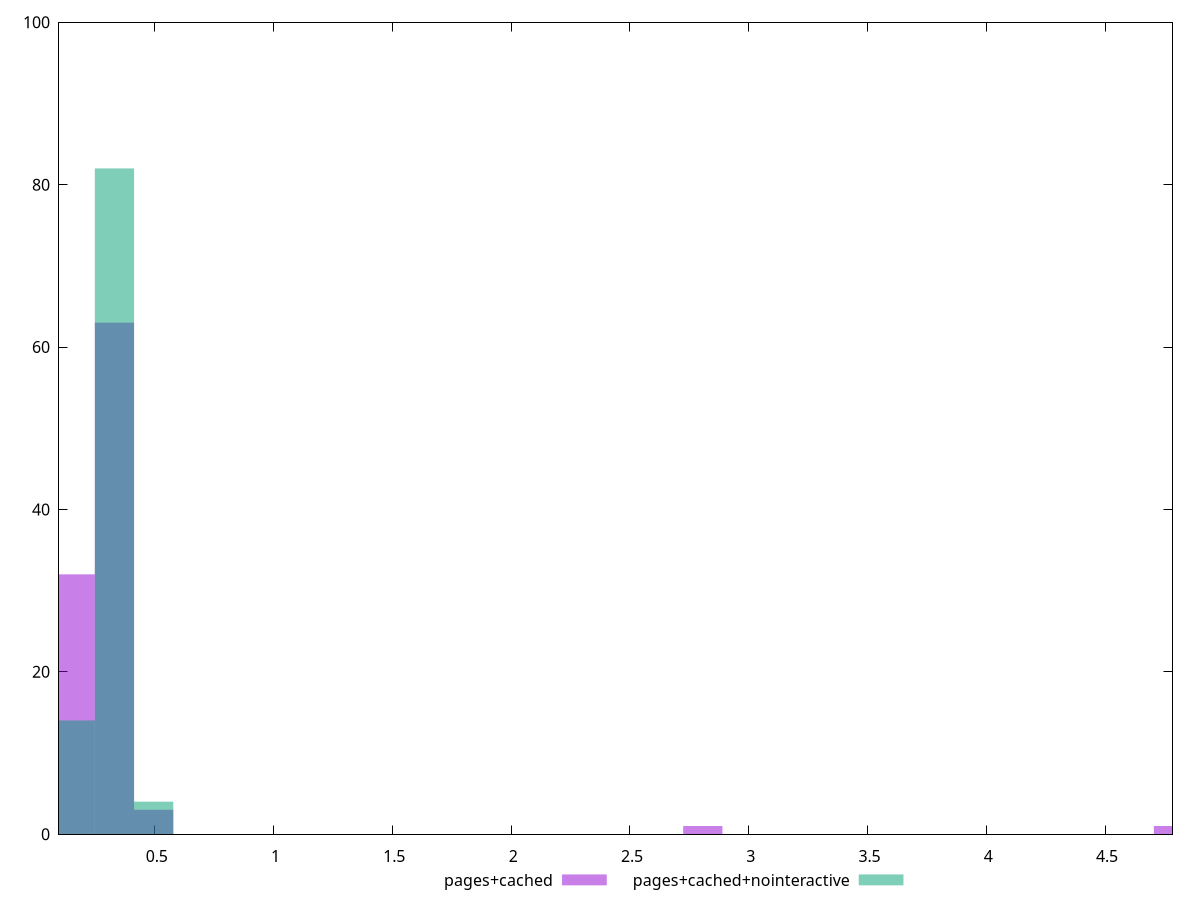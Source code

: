 reset

$pagesCached <<EOF
4.78805347049249 1
0.16510529208594793 32
2.806789965461115 1
0.33021058417189586 63
0.4953158762578438 3
EOF

$pagesCachedNointeractive <<EOF
0.16510529208594793 14
0.33021058417189586 82
0.4953158762578438 4
EOF

set key outside below
set boxwidth 0.16510529208594793
set xrange [0.0968:4.784]
set yrange [0:100]
set style fill transparent solid 0.5 noborder
set terminal svg size 640, 500 enhanced background rgb 'white'
set output "report_00007_2020-12-11T15:55:29.892Z/network-rtt/comparison/histogram/2_vs_3.svg"

plot $pagesCached title "pages+cached" with boxes, \
     $pagesCachedNointeractive title "pages+cached+nointeractive" with boxes

reset
